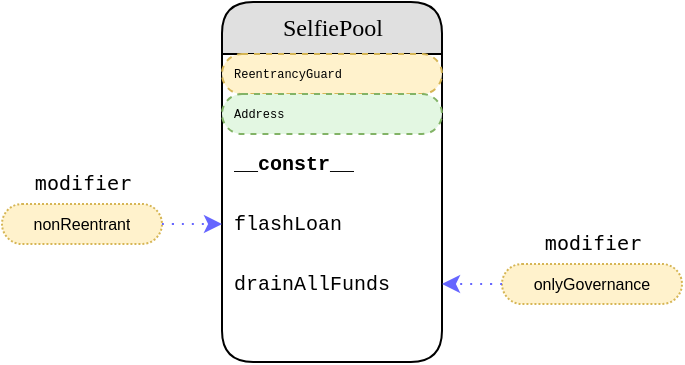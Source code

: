 <mxfile version="20.2.6" type="github"><diagram id="ZIb1lYCWNJh-lwW6XjeA" name="Página-1"><mxGraphModel dx="677" dy="370" grid="1" gridSize="10" guides="1" tooltips="1" connect="1" arrows="1" fold="1" page="1" pageScale="1" pageWidth="827" pageHeight="1169" math="0" shadow="0"><root><mxCell id="0"/><mxCell id="1" parent="0"/><UserObject label="SelfiePool" rparent="-" type="" override="" placeholders="1" id="sva-16611790412990"><mxCell style="swimlane;html=1;fontStyle=0;childLayout=stackLayout;horizontal=1;startSize=26;fillColor=#e0e0e0;horizontalStack=0;resizeParent=1;resizeLast=0;collapsible=1;marginBottom=0;swimlaneFillColor=#ffffff;align=center;rounded=1;shadow=0;comic=0;labelBackgroundColor=none;strokeColor=#000000;strokeWidth=1;fontFamily=Verdana;fontSize=12;fontColor=#000000;arcSize=20;" vertex="1" parent="1"><mxGeometry x="320" y="70" width="110" height="180" as="geometry"/></mxCell></UserObject><UserObject label="ReentrancyGuard" rparent="0" type="mxgraph.bootstrap.rrect;strokeColor=none" override="fontSize=6" placeholders="1" id="sva-16611790412990_i0"><mxCell style="shape=mxgraph.bootstrap.rrect;strokeColor=none;html=1;fillColor=#fff2cc;strokeColor=#d6b656;dashed=1;spacingLeft=4;spacingRight=4;whiteSpace=wrap;overflow=hidden;rotatable=0;points=[[0,0.5],[1,0.5]];portConstraint=eastwest;fontFamily=Courier New;fontSize=10;align=left;fontSize=6" vertex="1" parent="sva-16611790412990"><mxGeometry y="26" width="110" height="20" as="geometry"/></mxCell></UserObject><UserObject label="Address" rparent="0" type="mxgraph.bootstrap.rrect" override="fontSize=6" placeholders="1" id="sva-16611790412990_u0"><mxCell style="shape=mxgraph.bootstrap.rrect;html=1;fillColor=#E3F7E2;strokeColor=#82b366;dashed=1;spacingLeft=4;spacingRight=4;whiteSpace=wrap;overflow=hidden;rotatable=0;points=[[0,0.5],[1,0.5]];portConstraint=eastwest;fontFamily=Courier New;fontSize=10;align=left;fontSize=6" vertex="1" parent="sva-16611790412990"><mxGeometry y="46" width="110" height="20" as="geometry"/></mxCell></UserObject><UserObject label="&lt;b&gt;__constr__&lt;b&gt;" rparent="0" type="text;strokeColor=none" override="" placeholders="1" id="sva-16611790412990_f0"><mxCell style="shape=text;strokeColor=none;html=1;fillColor=none;spacingLeft=4;spacingRight=4;whiteSpace=wrap;overflow=hidden;rotatable=0;points=[[0,0.5],[1,0.5]];portConstraint=eastwest;fontFamily=Courier New;fontSize=10;align=left;" vertex="1" parent="sva-16611790412990"><mxGeometry y="66" width="110" height="30" as="geometry"/></mxCell></UserObject><UserObject label="flashLoan" rparent="0" type="text;strokeColor=none" override="" placeholders="1" id="sva-16611790412990_f1"><mxCell style="shape=text;strokeColor=none;html=1;fillColor=none;spacingLeft=4;spacingRight=4;whiteSpace=wrap;overflow=hidden;rotatable=0;points=[[0,0.5],[1,0.5]];portConstraint=eastwest;fontFamily=Courier New;fontSize=10;align=left;" vertex="1" parent="sva-16611790412990"><mxGeometry y="96" width="110" height="30" as="geometry"/></mxCell></UserObject><UserObject label="drainAllFunds" rparent="0" type="text;strokeColor=none" override="" placeholders="1" id="sva-16611790412990_f2"><mxCell style="shape=text;strokeColor=none;html=1;fillColor=none;spacingLeft=4;spacingRight=4;whiteSpace=wrap;overflow=hidden;rotatable=0;points=[[0,0.5],[1,0.5]];portConstraint=eastwest;fontFamily=Courier New;fontSize=10;align=left;" vertex="1" parent="sva-16611790412990"><mxGeometry y="126" width="110" height="30" as="geometry"/></mxCell></UserObject><UserObject label="nonReentrant" rparent="-" type="mxgraph.bootstrap.rrect" override="strokeColor=#d79b00;dashed=1;align=center;rSize=10;fontStyle=0;whiteSpace=wrap;dashPattern=1 1;strokeColor=#d6b656;fontSize=8;fontFamily=Helvetica" placeholders="1" id="sva-16611790412990_mod1_0"><mxCell style="shape=mxgraph.bootstrap.rrect;html=1;fillColor=#fff2cc;spacingLeft=4;spacingRight=4;whiteSpace=wrap;overflow=hidden;rotatable=0;points=[[0,0.5],[1,0.5]];portConstraint=eastwest;fontFamily=Courier New;fontSize=10;align=left;strokeColor=#d79b00;dashed=1;align=center;rSize=10;fontStyle=0;whiteSpace=wrap;dashPattern=1 1;strokeColor=#d6b656;fontSize=8;fontFamily=Helvetica" vertex="1" parent="1"><mxGeometry x="210" y="171" width="80" height="20" as="geometry"/></mxCell></UserObject><UserObject label="onlyGovernance" rparent="-" type="mxgraph.bootstrap.rrect" override="strokeColor=#d79b00;dashed=1;align=center;rSize=10;fontStyle=0;whiteSpace=wrap;dashPattern=1 1;strokeColor=#d6b656;fontSize=8;fontFamily=Helvetica" placeholders="1" id="sva-16611790412990_mod2_0"><mxCell style="shape=mxgraph.bootstrap.rrect;html=1;fillColor=#fff2cc;spacingLeft=4;spacingRight=4;whiteSpace=wrap;overflow=hidden;rotatable=0;points=[[0,0.5],[1,0.5]];portConstraint=eastwest;fontFamily=Courier New;fontSize=10;align=left;strokeColor=#d79b00;dashed=1;align=center;rSize=10;fontStyle=0;whiteSpace=wrap;dashPattern=1 1;strokeColor=#d6b656;fontSize=8;fontFamily=Helvetica" vertex="1" parent="1"><mxGeometry x="460" y="201" width="90" height="20" as="geometry"/></mxCell></UserObject><mxCell id="W3dmzbLAmkgbGNyonJtK-1" value="" style="curved=1;fontSize=11;noEdgeStyle=1;strokeColor=#6666FF;dashed=1;dashPattern=1 4;" edge="1" parent="1" source="sva-16611790412990_mod1_0" target="sva-16611790412990_f1"><mxGeometry relative="1" as="geometry"/></mxCell><mxCell id="W3dmzbLAmkgbGNyonJtK-2" value="" style="curved=1;fontSize=11;noEdgeStyle=1;strokeColor=#6666FF;dashed=1;dashPattern=1 4;" edge="1" parent="1" source="sva-16611790412990_mod2_0" target="sva-16611790412990_f2"><mxGeometry relative="1" as="geometry"/></mxCell><mxCell id="W3dmzbLAmkgbGNyonJtK-5" value="&lt;pre&gt;&lt;font style=&quot;font-size: 10px;&quot;&gt;modifier&lt;/font&gt;&lt;/pre&gt;" style="text;html=1;align=center;verticalAlign=middle;resizable=0;points=[];autosize=1;strokeColor=none;fillColor=none;" vertex="1" parent="1"><mxGeometry x="215" y="135" width="70" height="50" as="geometry"/></mxCell><mxCell id="W3dmzbLAmkgbGNyonJtK-6" value="&lt;pre&gt;&lt;font style=&quot;font-size: 10px;&quot;&gt;modifier&lt;/font&gt;&lt;/pre&gt;" style="text;html=1;align=center;verticalAlign=middle;resizable=0;points=[];autosize=1;strokeColor=none;fillColor=none;" vertex="1" parent="1"><mxGeometry x="470" y="165" width="70" height="50" as="geometry"/></mxCell></root></mxGraphModel></diagram></mxfile>